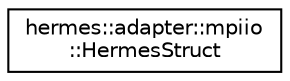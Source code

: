 digraph "Graphical Class Hierarchy"
{
 // LATEX_PDF_SIZE
  edge [fontname="Helvetica",fontsize="10",labelfontname="Helvetica",labelfontsize="10"];
  node [fontname="Helvetica",fontsize="10",shape=record];
  rankdir="LR";
  Node0 [label="hermes::adapter::mpiio\l::HermesStruct",height=0.2,width=0.4,color="black", fillcolor="white", style="filled",URL="$structhermes_1_1adapter_1_1mpiio_1_1_hermes_struct.html",tooltip=" "];
}
